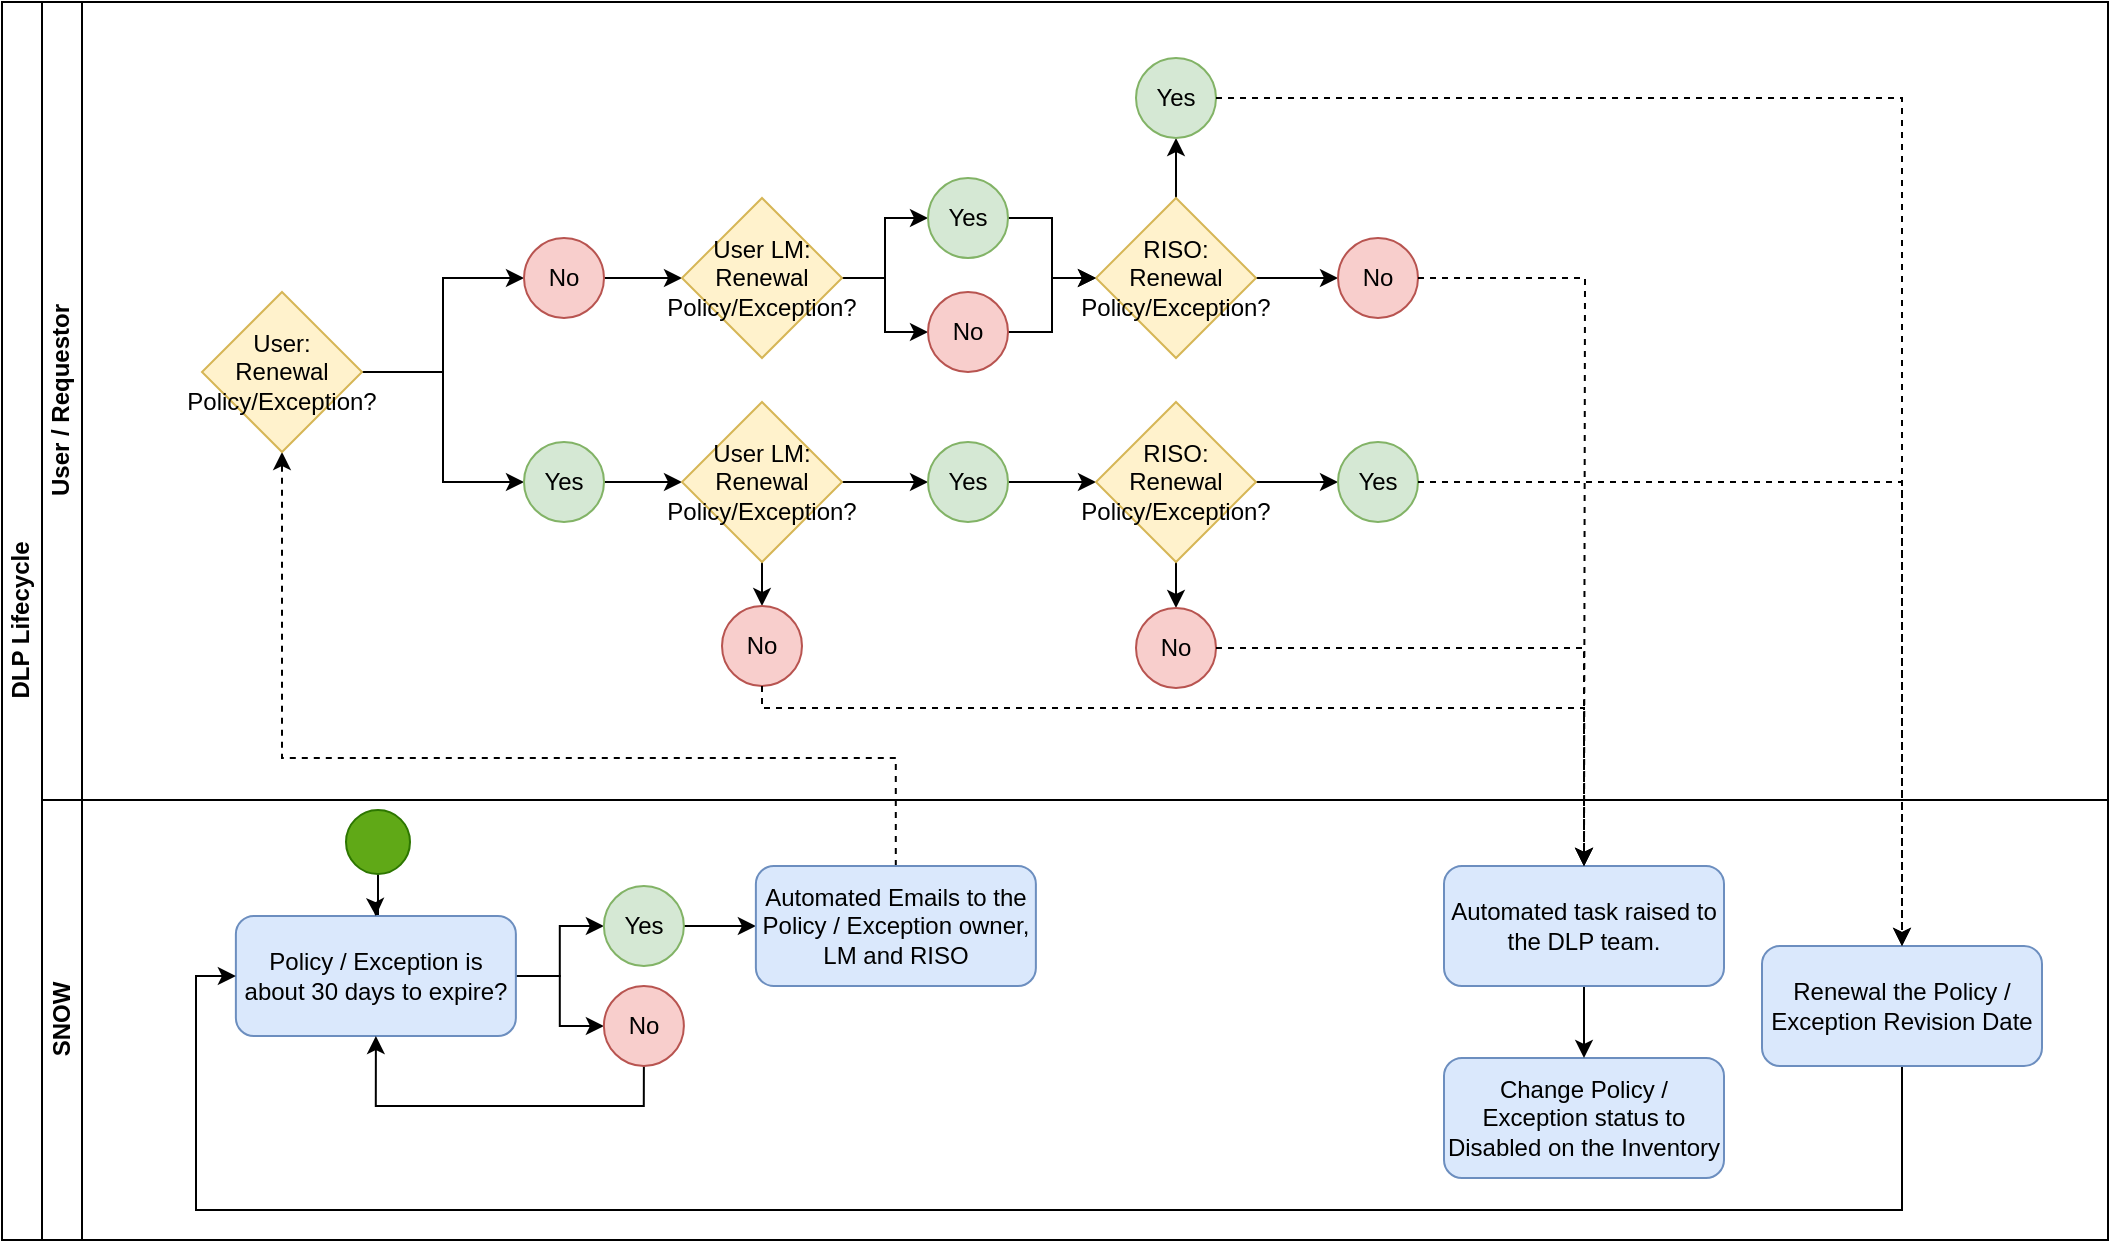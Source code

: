 <mxfile version="14.2.9" type="github">
  <diagram id="prtHgNgQTEPvFCAcTncT" name="Page-1">
    <mxGraphModel dx="1019" dy="565" grid="0" gridSize="10" guides="1" tooltips="1" connect="1" arrows="1" fold="1" page="0" pageScale="1" pageWidth="827" pageHeight="1169" background="#ffffff" math="0" shadow="0">
      <root>
        <mxCell id="0" />
        <mxCell id="1" parent="0" />
        <mxCell id="dNxyNK7c78bLwvsdeMH5-19" value="DLP Lifecycle" style="swimlane;html=1;childLayout=stackLayout;resizeParent=1;resizeParentMax=0;horizontal=0;startSize=20;horizontalStack=0;" parent="1" vertex="1">
          <mxGeometry x="120" y="120" width="1053" height="619" as="geometry" />
        </mxCell>
        <mxCell id="C3P9gMJUHR_SiDvHQ9y6-13" style="edgeStyle=orthogonalEdgeStyle;rounded=0;orthogonalLoop=1;jettySize=auto;html=1;entryX=0.5;entryY=1;entryDx=0;entryDy=0;dashed=1;" parent="dNxyNK7c78bLwvsdeMH5-19" source="C3P9gMJUHR_SiDvHQ9y6-10" target="C3P9gMJUHR_SiDvHQ9y6-12" edge="1">
          <mxGeometry relative="1" as="geometry">
            <Array as="points">
              <mxPoint x="447" y="378" />
              <mxPoint x="140" y="378" />
            </Array>
          </mxGeometry>
        </mxCell>
        <mxCell id="dNxyNK7c78bLwvsdeMH5-20" value="User / Requestor" style="swimlane;html=1;startSize=20;horizontal=0;" parent="dNxyNK7c78bLwvsdeMH5-19" vertex="1">
          <mxGeometry x="20" width="1033" height="399" as="geometry" />
        </mxCell>
        <mxCell id="q47l3kpyKm3Iv4M2ELsL-4" style="edgeStyle=orthogonalEdgeStyle;rounded=0;orthogonalLoop=1;jettySize=auto;html=1;entryX=0;entryY=0.5;entryDx=0;entryDy=0;" parent="dNxyNK7c78bLwvsdeMH5-20" source="C3P9gMJUHR_SiDvHQ9y6-12" target="C3P9gMJUHR_SiDvHQ9y6-15" edge="1">
          <mxGeometry relative="1" as="geometry" />
        </mxCell>
        <mxCell id="q47l3kpyKm3Iv4M2ELsL-5" style="edgeStyle=orthogonalEdgeStyle;rounded=0;orthogonalLoop=1;jettySize=auto;html=1;entryX=0;entryY=0.5;entryDx=0;entryDy=0;" parent="dNxyNK7c78bLwvsdeMH5-20" source="C3P9gMJUHR_SiDvHQ9y6-12" target="C3P9gMJUHR_SiDvHQ9y6-14" edge="1">
          <mxGeometry relative="1" as="geometry" />
        </mxCell>
        <mxCell id="C3P9gMJUHR_SiDvHQ9y6-12" value="User:&lt;br&gt;Renewal Policy/Exception?" style="rhombus;whiteSpace=wrap;html=1;fillColor=#fff2cc;strokeColor=#d6b656;" parent="dNxyNK7c78bLwvsdeMH5-20" vertex="1">
          <mxGeometry x="80" y="145" width="80" height="80" as="geometry" />
        </mxCell>
        <mxCell id="q47l3kpyKm3Iv4M2ELsL-7" style="edgeStyle=orthogonalEdgeStyle;rounded=0;orthogonalLoop=1;jettySize=auto;html=1;entryX=0;entryY=0.5;entryDx=0;entryDy=0;" parent="dNxyNK7c78bLwvsdeMH5-20" source="C3P9gMJUHR_SiDvHQ9y6-14" target="q47l3kpyKm3Iv4M2ELsL-6" edge="1">
          <mxGeometry relative="1" as="geometry" />
        </mxCell>
        <mxCell id="C3P9gMJUHR_SiDvHQ9y6-14" value="Yes" style="ellipse;whiteSpace=wrap;html=1;aspect=fixed;fillColor=#d5e8d4;strokeColor=#82b366;" parent="dNxyNK7c78bLwvsdeMH5-20" vertex="1">
          <mxGeometry x="241" y="220" width="40" height="40" as="geometry" />
        </mxCell>
        <mxCell id="q47l3kpyKm3Iv4M2ELsL-8" style="edgeStyle=orthogonalEdgeStyle;rounded=0;orthogonalLoop=1;jettySize=auto;html=1;entryX=0;entryY=0.5;entryDx=0;entryDy=0;" parent="dNxyNK7c78bLwvsdeMH5-20" source="C3P9gMJUHR_SiDvHQ9y6-15" target="q47l3kpyKm3Iv4M2ELsL-3" edge="1">
          <mxGeometry relative="1" as="geometry" />
        </mxCell>
        <mxCell id="C3P9gMJUHR_SiDvHQ9y6-15" value="No" style="ellipse;whiteSpace=wrap;html=1;aspect=fixed;fillColor=#f8cecc;strokeColor=#b85450;" parent="dNxyNK7c78bLwvsdeMH5-20" vertex="1">
          <mxGeometry x="241" y="118" width="40" height="40" as="geometry" />
        </mxCell>
        <mxCell id="OVxk2ZHWJLEvhyBlayd_-100" style="edgeStyle=orthogonalEdgeStyle;rounded=0;orthogonalLoop=1;jettySize=auto;html=1;entryX=0;entryY=0.5;entryDx=0;entryDy=0;" edge="1" parent="dNxyNK7c78bLwvsdeMH5-20" source="q47l3kpyKm3Iv4M2ELsL-3" target="OVxk2ZHWJLEvhyBlayd_-94">
          <mxGeometry relative="1" as="geometry" />
        </mxCell>
        <mxCell id="OVxk2ZHWJLEvhyBlayd_-101" style="edgeStyle=orthogonalEdgeStyle;rounded=0;orthogonalLoop=1;jettySize=auto;html=1;entryX=0;entryY=0.5;entryDx=0;entryDy=0;" edge="1" parent="dNxyNK7c78bLwvsdeMH5-20" source="q47l3kpyKm3Iv4M2ELsL-3" target="q47l3kpyKm3Iv4M2ELsL-12">
          <mxGeometry relative="1" as="geometry" />
        </mxCell>
        <mxCell id="q47l3kpyKm3Iv4M2ELsL-3" value="User LM:&lt;br&gt;Renewal Policy/Exception?" style="rhombus;whiteSpace=wrap;html=1;fillColor=#fff2cc;strokeColor=#d6b656;" parent="dNxyNK7c78bLwvsdeMH5-20" vertex="1">
          <mxGeometry x="320" y="98" width="80" height="80" as="geometry" />
        </mxCell>
        <mxCell id="q47l3kpyKm3Iv4M2ELsL-10" style="edgeStyle=orthogonalEdgeStyle;rounded=0;orthogonalLoop=1;jettySize=auto;html=1;entryX=0;entryY=0.5;entryDx=0;entryDy=0;" parent="dNxyNK7c78bLwvsdeMH5-20" source="q47l3kpyKm3Iv4M2ELsL-6" target="q47l3kpyKm3Iv4M2ELsL-9" edge="1">
          <mxGeometry relative="1" as="geometry" />
        </mxCell>
        <mxCell id="OVxk2ZHWJLEvhyBlayd_-89" style="edgeStyle=orthogonalEdgeStyle;rounded=0;orthogonalLoop=1;jettySize=auto;html=1;entryX=0.5;entryY=0;entryDx=0;entryDy=0;" edge="1" parent="dNxyNK7c78bLwvsdeMH5-20" source="q47l3kpyKm3Iv4M2ELsL-6" target="OVxk2ZHWJLEvhyBlayd_-88">
          <mxGeometry relative="1" as="geometry" />
        </mxCell>
        <mxCell id="q47l3kpyKm3Iv4M2ELsL-6" value="User LM:&lt;br&gt;Renewal Policy/Exception?" style="rhombus;whiteSpace=wrap;html=1;fillColor=#fff2cc;strokeColor=#d6b656;" parent="dNxyNK7c78bLwvsdeMH5-20" vertex="1">
          <mxGeometry x="320" y="200" width="80" height="80" as="geometry" />
        </mxCell>
        <mxCell id="OVxk2ZHWJLEvhyBlayd_-34" style="edgeStyle=orthogonalEdgeStyle;rounded=0;orthogonalLoop=1;jettySize=auto;html=1;entryX=0;entryY=0.5;entryDx=0;entryDy=0;" edge="1" parent="dNxyNK7c78bLwvsdeMH5-20" source="q47l3kpyKm3Iv4M2ELsL-9" target="OVxk2ZHWJLEvhyBlayd_-33">
          <mxGeometry relative="1" as="geometry" />
        </mxCell>
        <mxCell id="q47l3kpyKm3Iv4M2ELsL-9" value="Yes" style="ellipse;whiteSpace=wrap;html=1;aspect=fixed;fillColor=#d5e8d4;strokeColor=#82b366;" parent="dNxyNK7c78bLwvsdeMH5-20" vertex="1">
          <mxGeometry x="443.0" y="220" width="40" height="40" as="geometry" />
        </mxCell>
        <mxCell id="OVxk2ZHWJLEvhyBlayd_-103" style="edgeStyle=orthogonalEdgeStyle;rounded=0;orthogonalLoop=1;jettySize=auto;html=1;entryX=0;entryY=0.5;entryDx=0;entryDy=0;" edge="1" parent="dNxyNK7c78bLwvsdeMH5-20" source="q47l3kpyKm3Iv4M2ELsL-12" target="OVxk2ZHWJLEvhyBlayd_-15">
          <mxGeometry relative="1" as="geometry" />
        </mxCell>
        <mxCell id="q47l3kpyKm3Iv4M2ELsL-12" value="No" style="ellipse;whiteSpace=wrap;html=1;aspect=fixed;fillColor=#f8cecc;strokeColor=#b85450;" parent="dNxyNK7c78bLwvsdeMH5-20" vertex="1">
          <mxGeometry x="443" y="145" width="40" height="40" as="geometry" />
        </mxCell>
        <mxCell id="OVxk2ZHWJLEvhyBlayd_-58" style="edgeStyle=orthogonalEdgeStyle;rounded=0;orthogonalLoop=1;jettySize=auto;html=1;entryX=0;entryY=0.5;entryDx=0;entryDy=0;" edge="1" parent="dNxyNK7c78bLwvsdeMH5-20" source="OVxk2ZHWJLEvhyBlayd_-15" target="OVxk2ZHWJLEvhyBlayd_-57">
          <mxGeometry relative="1" as="geometry" />
        </mxCell>
        <mxCell id="OVxk2ZHWJLEvhyBlayd_-96" style="edgeStyle=orthogonalEdgeStyle;rounded=0;orthogonalLoop=1;jettySize=auto;html=1;entryX=0.5;entryY=1;entryDx=0;entryDy=0;" edge="1" parent="dNxyNK7c78bLwvsdeMH5-20" source="OVxk2ZHWJLEvhyBlayd_-15" target="OVxk2ZHWJLEvhyBlayd_-93">
          <mxGeometry relative="1" as="geometry" />
        </mxCell>
        <mxCell id="OVxk2ZHWJLEvhyBlayd_-15" value="RISO:&lt;br&gt;Renewal Policy/Exception?" style="rhombus;whiteSpace=wrap;html=1;fillColor=#fff2cc;strokeColor=#d6b656;" vertex="1" parent="dNxyNK7c78bLwvsdeMH5-20">
          <mxGeometry x="527" y="98" width="80" height="80" as="geometry" />
        </mxCell>
        <mxCell id="OVxk2ZHWJLEvhyBlayd_-36" style="edgeStyle=orthogonalEdgeStyle;rounded=0;orthogonalLoop=1;jettySize=auto;html=1;entryX=0;entryY=0.5;entryDx=0;entryDy=0;" edge="1" parent="dNxyNK7c78bLwvsdeMH5-20" source="OVxk2ZHWJLEvhyBlayd_-33" target="OVxk2ZHWJLEvhyBlayd_-35">
          <mxGeometry relative="1" as="geometry" />
        </mxCell>
        <mxCell id="OVxk2ZHWJLEvhyBlayd_-90" style="edgeStyle=orthogonalEdgeStyle;rounded=0;orthogonalLoop=1;jettySize=auto;html=1;entryX=0.5;entryY=0;entryDx=0;entryDy=0;" edge="1" parent="dNxyNK7c78bLwvsdeMH5-20" source="OVxk2ZHWJLEvhyBlayd_-33" target="OVxk2ZHWJLEvhyBlayd_-63">
          <mxGeometry relative="1" as="geometry" />
        </mxCell>
        <mxCell id="OVxk2ZHWJLEvhyBlayd_-33" value="RISO:&lt;br&gt;Renewal Policy/Exception?" style="rhombus;whiteSpace=wrap;html=1;fillColor=#fff2cc;strokeColor=#d6b656;" vertex="1" parent="dNxyNK7c78bLwvsdeMH5-20">
          <mxGeometry x="527" y="200" width="80" height="80" as="geometry" />
        </mxCell>
        <mxCell id="OVxk2ZHWJLEvhyBlayd_-35" value="Yes" style="ellipse;whiteSpace=wrap;html=1;aspect=fixed;fillColor=#d5e8d4;strokeColor=#82b366;" vertex="1" parent="dNxyNK7c78bLwvsdeMH5-20">
          <mxGeometry x="648" y="220" width="40" height="40" as="geometry" />
        </mxCell>
        <mxCell id="OVxk2ZHWJLEvhyBlayd_-57" value="No" style="ellipse;whiteSpace=wrap;html=1;aspect=fixed;fillColor=#f8cecc;strokeColor=#b85450;" vertex="1" parent="dNxyNK7c78bLwvsdeMH5-20">
          <mxGeometry x="648" y="118" width="40" height="40" as="geometry" />
        </mxCell>
        <mxCell id="OVxk2ZHWJLEvhyBlayd_-63" value="No" style="ellipse;whiteSpace=wrap;html=1;aspect=fixed;fillColor=#f8cecc;strokeColor=#b85450;" vertex="1" parent="dNxyNK7c78bLwvsdeMH5-20">
          <mxGeometry x="547" y="303" width="40" height="40" as="geometry" />
        </mxCell>
        <mxCell id="OVxk2ZHWJLEvhyBlayd_-88" value="No" style="ellipse;whiteSpace=wrap;html=1;aspect=fixed;fillColor=#f8cecc;strokeColor=#b85450;" vertex="1" parent="dNxyNK7c78bLwvsdeMH5-20">
          <mxGeometry x="340" y="302" width="40" height="40" as="geometry" />
        </mxCell>
        <mxCell id="OVxk2ZHWJLEvhyBlayd_-93" value="Yes" style="ellipse;whiteSpace=wrap;html=1;aspect=fixed;fillColor=#d5e8d4;strokeColor=#82b366;" vertex="1" parent="dNxyNK7c78bLwvsdeMH5-20">
          <mxGeometry x="547" y="28" width="40" height="40" as="geometry" />
        </mxCell>
        <mxCell id="OVxk2ZHWJLEvhyBlayd_-102" style="edgeStyle=orthogonalEdgeStyle;rounded=0;orthogonalLoop=1;jettySize=auto;html=1;entryX=0;entryY=0.5;entryDx=0;entryDy=0;" edge="1" parent="dNxyNK7c78bLwvsdeMH5-20" source="OVxk2ZHWJLEvhyBlayd_-94" target="OVxk2ZHWJLEvhyBlayd_-15">
          <mxGeometry relative="1" as="geometry" />
        </mxCell>
        <mxCell id="OVxk2ZHWJLEvhyBlayd_-94" value="Yes" style="ellipse;whiteSpace=wrap;html=1;aspect=fixed;fillColor=#d5e8d4;strokeColor=#82b366;" vertex="1" parent="dNxyNK7c78bLwvsdeMH5-20">
          <mxGeometry x="443" y="88" width="40" height="40" as="geometry" />
        </mxCell>
        <mxCell id="dNxyNK7c78bLwvsdeMH5-21" value="SNOW" style="swimlane;html=1;startSize=20;horizontal=0;" parent="dNxyNK7c78bLwvsdeMH5-19" vertex="1">
          <mxGeometry x="20" y="399" width="1033" height="220" as="geometry" />
        </mxCell>
        <mxCell id="C3P9gMJUHR_SiDvHQ9y6-7" style="edgeStyle=orthogonalEdgeStyle;rounded=0;orthogonalLoop=1;jettySize=auto;html=1;entryX=0;entryY=0.5;entryDx=0;entryDy=0;" parent="dNxyNK7c78bLwvsdeMH5-21" source="C3P9gMJUHR_SiDvHQ9y6-2" target="C3P9gMJUHR_SiDvHQ9y6-3" edge="1">
          <mxGeometry relative="1" as="geometry" />
        </mxCell>
        <mxCell id="C3P9gMJUHR_SiDvHQ9y6-8" style="edgeStyle=orthogonalEdgeStyle;rounded=0;orthogonalLoop=1;jettySize=auto;html=1;entryX=0;entryY=0.5;entryDx=0;entryDy=0;" parent="dNxyNK7c78bLwvsdeMH5-21" source="C3P9gMJUHR_SiDvHQ9y6-2" target="C3P9gMJUHR_SiDvHQ9y6-6" edge="1">
          <mxGeometry relative="1" as="geometry" />
        </mxCell>
        <mxCell id="C3P9gMJUHR_SiDvHQ9y6-2" value="Policy / Exception is about 30 days to expire?" style="rounded=1;whiteSpace=wrap;html=1;fillColor=#dae8fc;strokeColor=#6c8ebf;" parent="dNxyNK7c78bLwvsdeMH5-21" vertex="1">
          <mxGeometry x="96.94" y="58" width="140" height="60" as="geometry" />
        </mxCell>
        <mxCell id="C3P9gMJUHR_SiDvHQ9y6-11" style="edgeStyle=orthogonalEdgeStyle;rounded=0;orthogonalLoop=1;jettySize=auto;html=1;entryX=0;entryY=0.5;entryDx=0;entryDy=0;" parent="dNxyNK7c78bLwvsdeMH5-21" source="C3P9gMJUHR_SiDvHQ9y6-3" target="C3P9gMJUHR_SiDvHQ9y6-10" edge="1">
          <mxGeometry relative="1" as="geometry" />
        </mxCell>
        <mxCell id="C3P9gMJUHR_SiDvHQ9y6-3" value="Yes" style="ellipse;whiteSpace=wrap;html=1;aspect=fixed;fillColor=#d5e8d4;strokeColor=#82b366;" parent="dNxyNK7c78bLwvsdeMH5-21" vertex="1">
          <mxGeometry x="280.94" y="43" width="40" height="40" as="geometry" />
        </mxCell>
        <mxCell id="C3P9gMJUHR_SiDvHQ9y6-9" style="edgeStyle=orthogonalEdgeStyle;rounded=0;orthogonalLoop=1;jettySize=auto;html=1;entryX=0.5;entryY=1;entryDx=0;entryDy=0;" parent="dNxyNK7c78bLwvsdeMH5-21" source="C3P9gMJUHR_SiDvHQ9y6-6" target="C3P9gMJUHR_SiDvHQ9y6-2" edge="1">
          <mxGeometry relative="1" as="geometry">
            <Array as="points">
              <mxPoint x="300.94" y="153" />
              <mxPoint x="166.94" y="153" />
            </Array>
          </mxGeometry>
        </mxCell>
        <mxCell id="C3P9gMJUHR_SiDvHQ9y6-6" value="No" style="ellipse;whiteSpace=wrap;html=1;aspect=fixed;fillColor=#f8cecc;strokeColor=#b85450;" parent="dNxyNK7c78bLwvsdeMH5-21" vertex="1">
          <mxGeometry x="280.94" y="93" width="40" height="40" as="geometry" />
        </mxCell>
        <mxCell id="C3P9gMJUHR_SiDvHQ9y6-10" value="Automated Emails to the Policy / Exception owner, LM and RISO" style="rounded=1;whiteSpace=wrap;html=1;fillColor=#dae8fc;strokeColor=#6c8ebf;" parent="dNxyNK7c78bLwvsdeMH5-21" vertex="1">
          <mxGeometry x="356.94" y="33" width="140" height="60" as="geometry" />
        </mxCell>
        <mxCell id="C3P9gMJUHR_SiDvHQ9y6-20" style="edgeStyle=orthogonalEdgeStyle;rounded=0;orthogonalLoop=1;jettySize=auto;html=1;entryX=0;entryY=0.5;entryDx=0;entryDy=0;" parent="dNxyNK7c78bLwvsdeMH5-21" source="C3P9gMJUHR_SiDvHQ9y6-18" target="C3P9gMJUHR_SiDvHQ9y6-2" edge="1">
          <mxGeometry relative="1" as="geometry">
            <Array as="points">
              <mxPoint x="930" y="205" />
              <mxPoint x="77" y="205" />
              <mxPoint x="77" y="88" />
            </Array>
          </mxGeometry>
        </mxCell>
        <mxCell id="C3P9gMJUHR_SiDvHQ9y6-18" value="Renewal the Policy / Exception Revision Date" style="rounded=1;whiteSpace=wrap;html=1;fillColor=#dae8fc;strokeColor=#6c8ebf;" parent="dNxyNK7c78bLwvsdeMH5-21" vertex="1">
          <mxGeometry x="860" y="73" width="140" height="60" as="geometry" />
        </mxCell>
        <mxCell id="C3P9gMJUHR_SiDvHQ9y6-21" value="Change Policy / Exception status to Disabled on the Inventory" style="rounded=1;whiteSpace=wrap;html=1;fillColor=#dae8fc;strokeColor=#6c8ebf;" parent="dNxyNK7c78bLwvsdeMH5-21" vertex="1">
          <mxGeometry x="701" y="129" width="140" height="60" as="geometry" />
        </mxCell>
        <mxCell id="q47l3kpyKm3Iv4M2ELsL-2" style="edgeStyle=orthogonalEdgeStyle;rounded=0;orthogonalLoop=1;jettySize=auto;html=1;entryX=0.5;entryY=0;entryDx=0;entryDy=0;" parent="dNxyNK7c78bLwvsdeMH5-21" source="q47l3kpyKm3Iv4M2ELsL-1" target="C3P9gMJUHR_SiDvHQ9y6-2" edge="1">
          <mxGeometry relative="1" as="geometry" />
        </mxCell>
        <mxCell id="q47l3kpyKm3Iv4M2ELsL-1" value="" style="ellipse;whiteSpace=wrap;html=1;aspect=fixed;fillColor=#60a917;strokeColor=#2D7600;fontColor=#ffffff;" parent="dNxyNK7c78bLwvsdeMH5-21" vertex="1">
          <mxGeometry x="152" y="5" width="32" height="32" as="geometry" />
        </mxCell>
        <mxCell id="OVxk2ZHWJLEvhyBlayd_-61" style="edgeStyle=orthogonalEdgeStyle;rounded=0;orthogonalLoop=1;jettySize=auto;html=1;entryX=0.5;entryY=0;entryDx=0;entryDy=0;" edge="1" parent="dNxyNK7c78bLwvsdeMH5-21" source="OVxk2ZHWJLEvhyBlayd_-60" target="C3P9gMJUHR_SiDvHQ9y6-21">
          <mxGeometry relative="1" as="geometry" />
        </mxCell>
        <mxCell id="OVxk2ZHWJLEvhyBlayd_-60" value="Automated task raised to the DLP team." style="rounded=1;whiteSpace=wrap;html=1;fillColor=#dae8fc;strokeColor=#6c8ebf;" vertex="1" parent="dNxyNK7c78bLwvsdeMH5-21">
          <mxGeometry x="701" y="33" width="140" height="60" as="geometry" />
        </mxCell>
        <mxCell id="OVxk2ZHWJLEvhyBlayd_-64" style="edgeStyle=orthogonalEdgeStyle;rounded=0;orthogonalLoop=1;jettySize=auto;html=1;entryX=0.5;entryY=0;entryDx=0;entryDy=0;dashed=1;" edge="1" parent="dNxyNK7c78bLwvsdeMH5-19" source="OVxk2ZHWJLEvhyBlayd_-35" target="C3P9gMJUHR_SiDvHQ9y6-18">
          <mxGeometry relative="1" as="geometry" />
        </mxCell>
        <mxCell id="OVxk2ZHWJLEvhyBlayd_-91" style="edgeStyle=orthogonalEdgeStyle;rounded=0;orthogonalLoop=1;jettySize=auto;html=1;entryX=0.5;entryY=0;entryDx=0;entryDy=0;dashed=1;" edge="1" parent="dNxyNK7c78bLwvsdeMH5-19" source="OVxk2ZHWJLEvhyBlayd_-63" target="OVxk2ZHWJLEvhyBlayd_-60">
          <mxGeometry relative="1" as="geometry" />
        </mxCell>
        <mxCell id="OVxk2ZHWJLEvhyBlayd_-92" style="edgeStyle=orthogonalEdgeStyle;rounded=0;orthogonalLoop=1;jettySize=auto;html=1;entryX=0.5;entryY=0;entryDx=0;entryDy=0;dashed=1;" edge="1" parent="dNxyNK7c78bLwvsdeMH5-19" source="OVxk2ZHWJLEvhyBlayd_-88" target="OVxk2ZHWJLEvhyBlayd_-60">
          <mxGeometry relative="1" as="geometry">
            <Array as="points">
              <mxPoint x="380" y="353" />
              <mxPoint x="791" y="353" />
            </Array>
          </mxGeometry>
        </mxCell>
        <mxCell id="OVxk2ZHWJLEvhyBlayd_-97" style="edgeStyle=orthogonalEdgeStyle;rounded=0;orthogonalLoop=1;jettySize=auto;html=1;dashed=1;" edge="1" parent="dNxyNK7c78bLwvsdeMH5-19" source="OVxk2ZHWJLEvhyBlayd_-93" target="C3P9gMJUHR_SiDvHQ9y6-18">
          <mxGeometry relative="1" as="geometry" />
        </mxCell>
        <mxCell id="OVxk2ZHWJLEvhyBlayd_-99" style="edgeStyle=orthogonalEdgeStyle;rounded=0;orthogonalLoop=1;jettySize=auto;html=1;dashed=1;" edge="1" parent="dNxyNK7c78bLwvsdeMH5-19" source="OVxk2ZHWJLEvhyBlayd_-57">
          <mxGeometry relative="1" as="geometry">
            <mxPoint x="791" y="432" as="targetPoint" />
          </mxGeometry>
        </mxCell>
      </root>
    </mxGraphModel>
  </diagram>
</mxfile>
